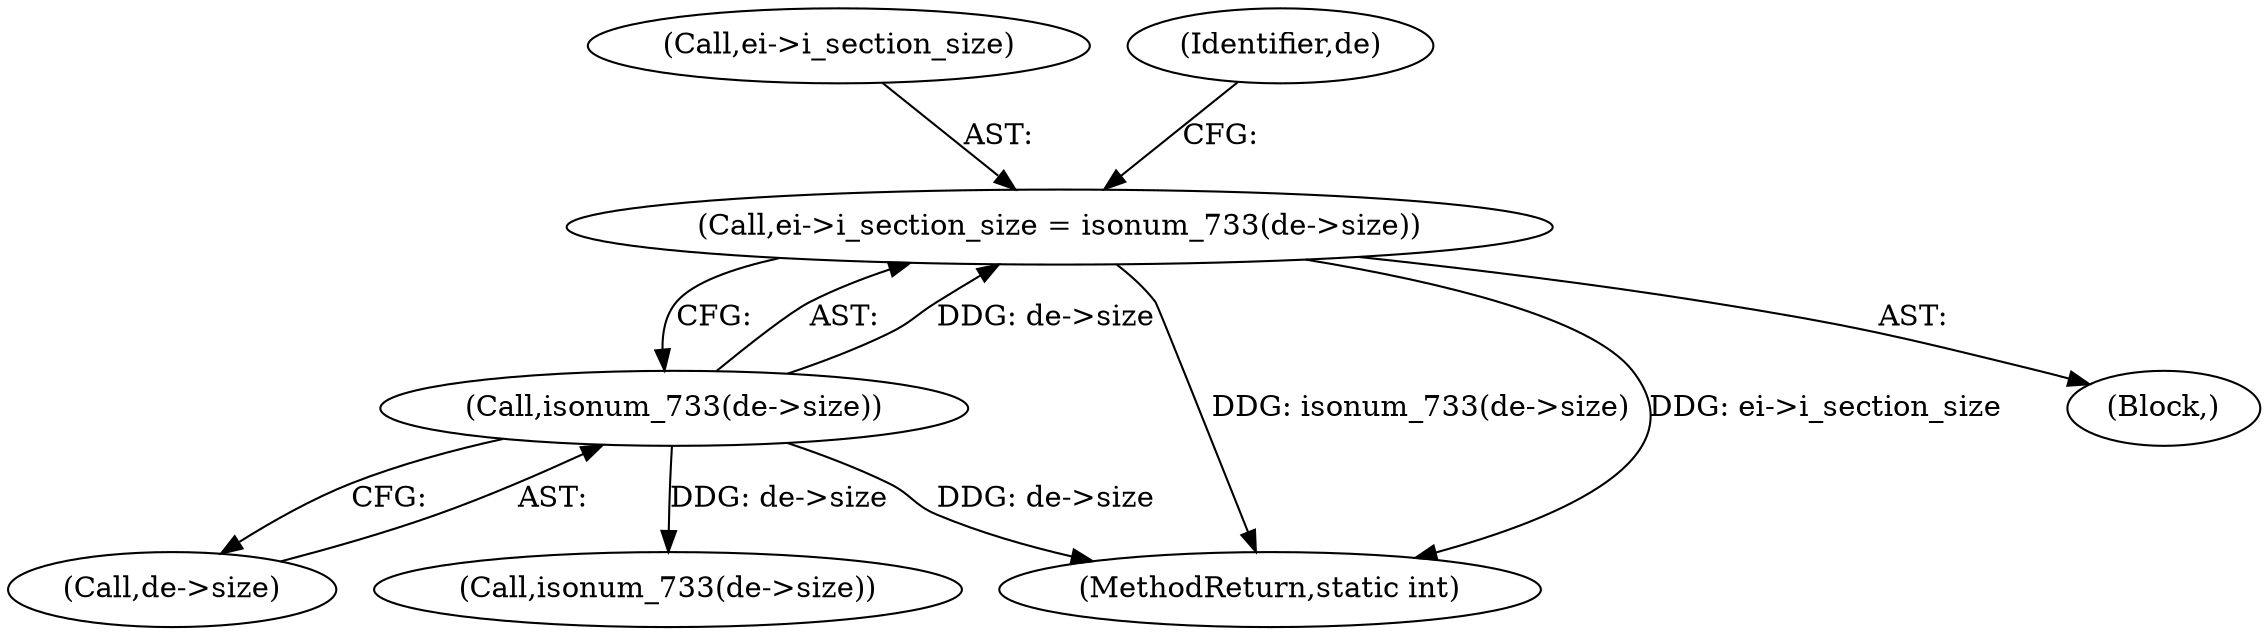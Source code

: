 digraph "0_linux_410dd3cf4c9b36f27ed4542ee18b1af5e68645a4_0@pointer" {
"1000389" [label="(Call,ei->i_section_size = isonum_733(de->size))"];
"1000393" [label="(Call,isonum_733(de->size))"];
"1000393" [label="(Call,isonum_733(de->size))"];
"1000390" [label="(Call,ei->i_section_size)"];
"1000401" [label="(Identifier,de)"];
"1000394" [label="(Call,de->size)"];
"1000727" [label="(MethodReturn,static int)"];
"1000389" [label="(Call,ei->i_section_size = isonum_733(de->size))"];
"1000115" [label="(Block,)"];
"1000436" [label="(Call,isonum_733(de->size))"];
"1000389" -> "1000115"  [label="AST: "];
"1000389" -> "1000393"  [label="CFG: "];
"1000390" -> "1000389"  [label="AST: "];
"1000393" -> "1000389"  [label="AST: "];
"1000401" -> "1000389"  [label="CFG: "];
"1000389" -> "1000727"  [label="DDG: isonum_733(de->size)"];
"1000389" -> "1000727"  [label="DDG: ei->i_section_size"];
"1000393" -> "1000389"  [label="DDG: de->size"];
"1000393" -> "1000394"  [label="CFG: "];
"1000394" -> "1000393"  [label="AST: "];
"1000393" -> "1000727"  [label="DDG: de->size"];
"1000393" -> "1000436"  [label="DDG: de->size"];
}
